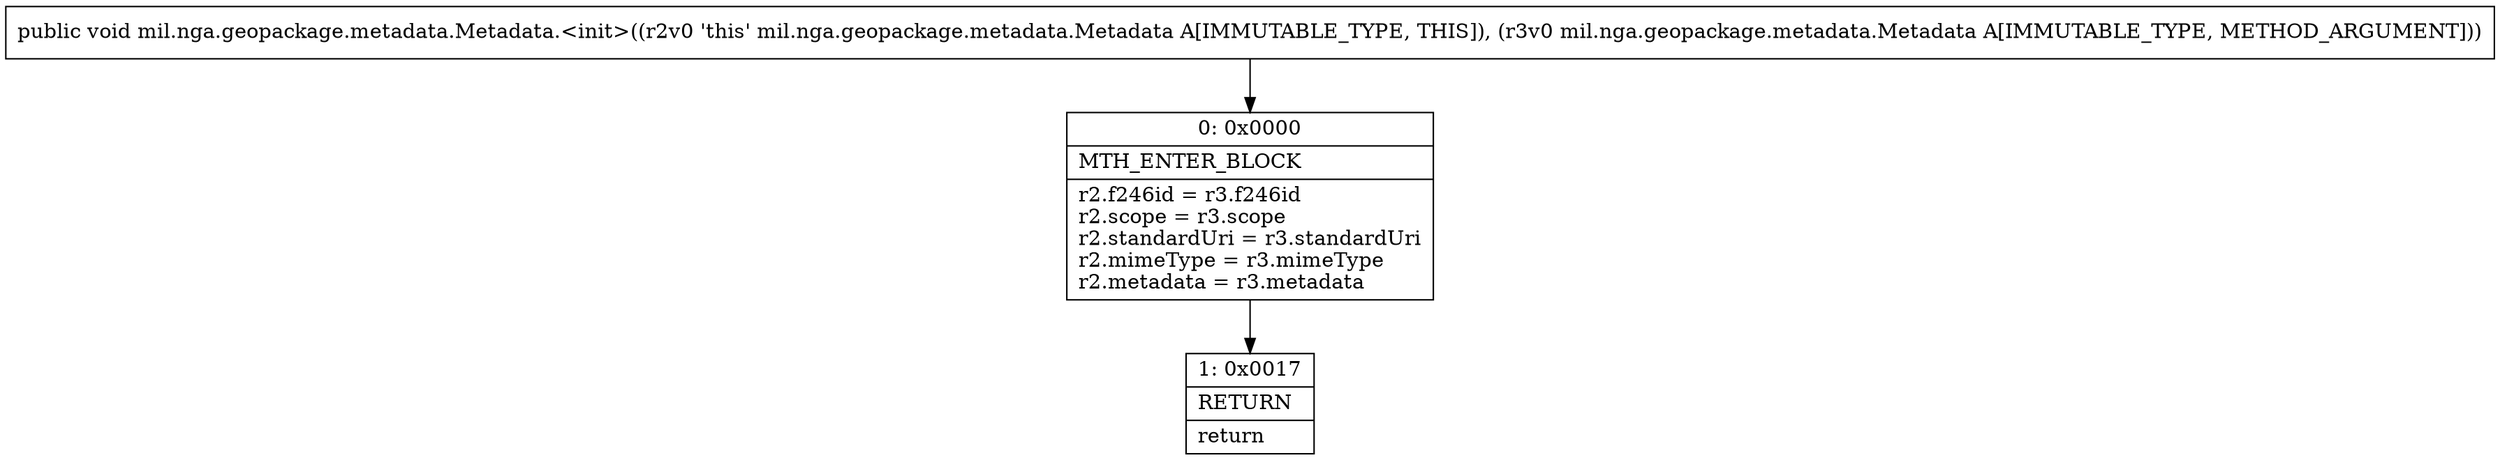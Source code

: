 digraph "CFG formil.nga.geopackage.metadata.Metadata.\<init\>(Lmil\/nga\/geopackage\/metadata\/Metadata;)V" {
Node_0 [shape=record,label="{0\:\ 0x0000|MTH_ENTER_BLOCK\l|r2.f246id = r3.f246id\lr2.scope = r3.scope\lr2.standardUri = r3.standardUri\lr2.mimeType = r3.mimeType\lr2.metadata = r3.metadata\l}"];
Node_1 [shape=record,label="{1\:\ 0x0017|RETURN\l|return\l}"];
MethodNode[shape=record,label="{public void mil.nga.geopackage.metadata.Metadata.\<init\>((r2v0 'this' mil.nga.geopackage.metadata.Metadata A[IMMUTABLE_TYPE, THIS]), (r3v0 mil.nga.geopackage.metadata.Metadata A[IMMUTABLE_TYPE, METHOD_ARGUMENT])) }"];
MethodNode -> Node_0;
Node_0 -> Node_1;
}

